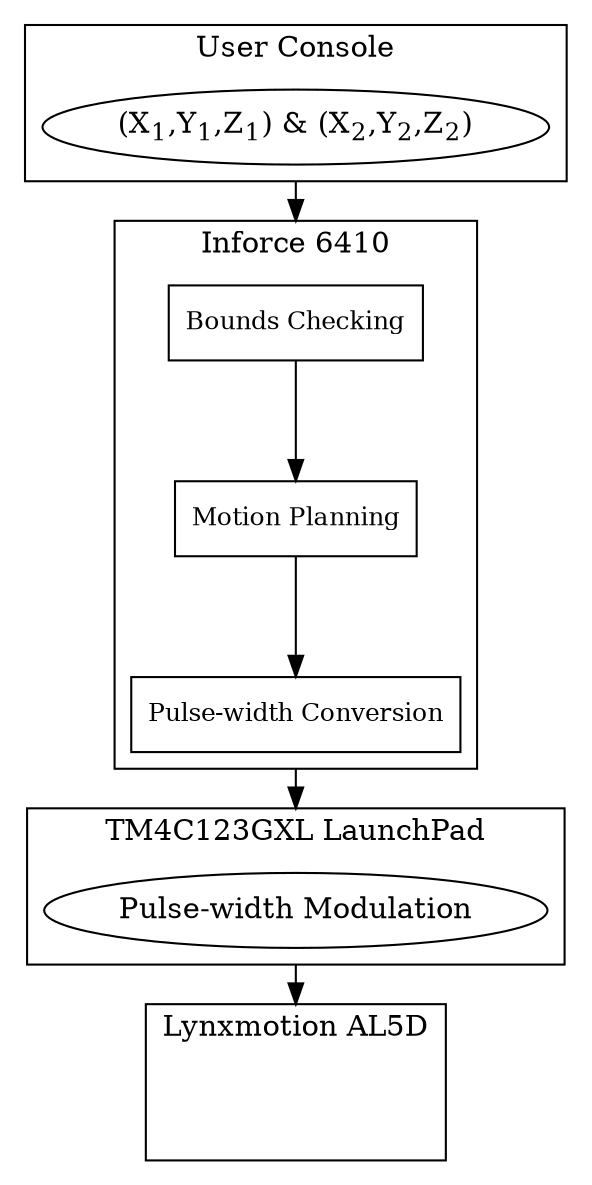 digraph Poster_Flow{
  graph[dpi=900 compound=true nodesep=.8 ranksep=.8];
  labeljust="c";
  
  subgraph clusterUserInterface {
    coordinates [label=<(X<SUB>1</SUB>,Y<SUB>1</SUB>,Z<SUB>1</SUB>) &amp; (X<SUB>2</SUB>,Y<SUB>2</SUB>,Z<SUB>2</SUB>)>];
    label="User Console";
  }

  subgraph clusterIFC {
    node[shape=box fontsize=12];
    bounds_checking [label="Bounds Checking"];
    motion_planning [label="Motion Planning"];
    pw_conversion   [label="Pulse-width Conversion"];
    bounds_checking -> motion_planning -> pw_conversion;
    label="Inforce 6410";
  }

  subgraph clusterTM4C {
    pwm_gen [label="Pulse-width Modulation"];
    label="TM4C123GXL LaunchPad";
  }

  subgraph clusterAL5D {
    al5d [style=invis label=""];
    label="Lynxmotion AL5D";
  }
  
  coordinates -> bounds_checking [ltail=clusterUserInterface lhead=clusterIFC];
  pw_conversion -> pwm_gen [ltail=clusterIFC lhead=clusterTM4C];
  pwm_gen -> al5d [ltail=clusterTM4C lhead=clusterAL5D];
  
}